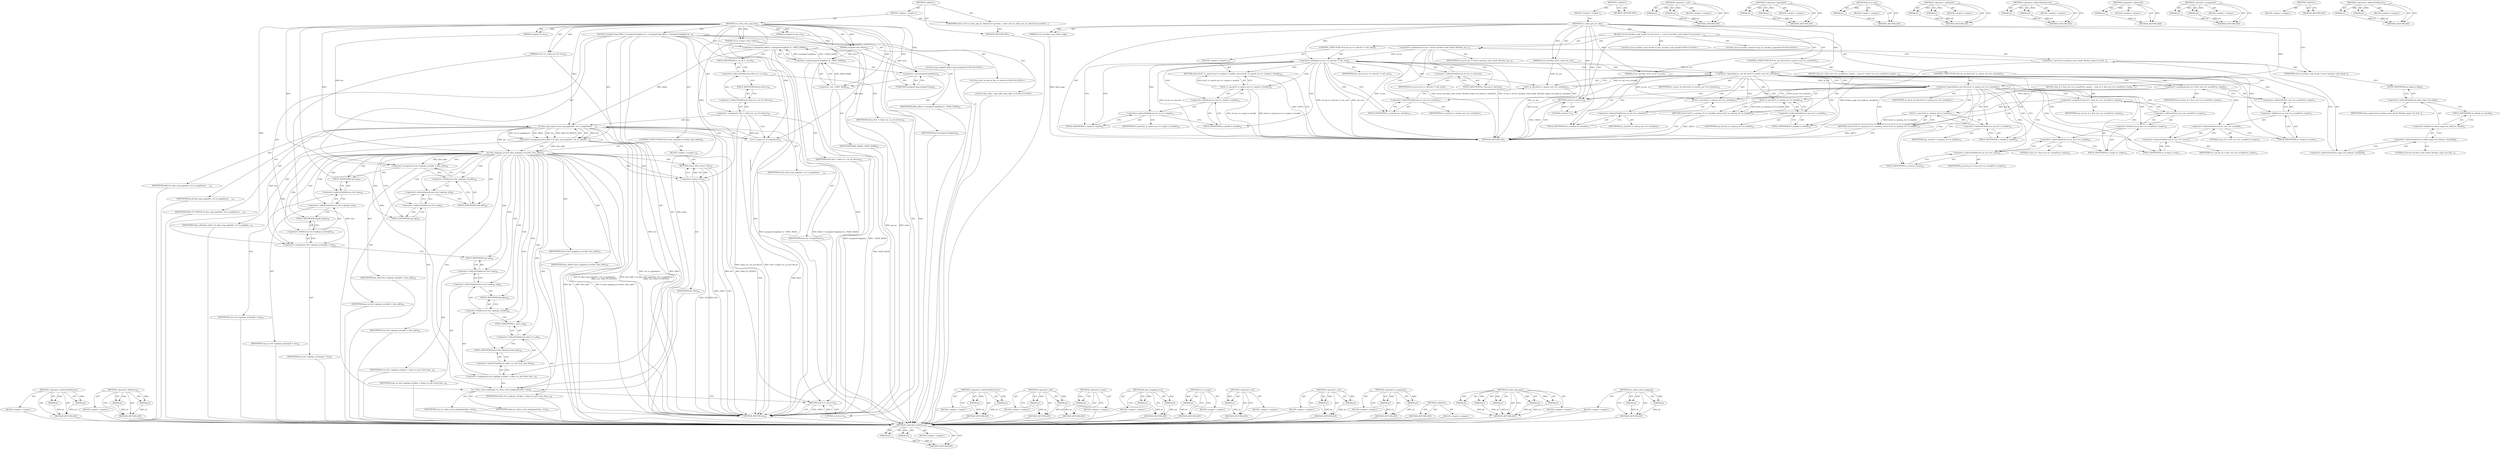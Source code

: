 digraph "svc_rdma_count_mappings" {
vulnerable_135 [label=<(METHOD,&lt;operator&gt;.fieldAccess)>];
vulnerable_136 [label=<(PARAM,p1)>];
vulnerable_137 [label=<(PARAM,p2)>];
vulnerable_138 [label=<(BLOCK,&lt;empty&gt;,&lt;empty&gt;)>];
vulnerable_139 [label=<(METHOD_RETURN,ANY)>];
vulnerable_6 [label=<(METHOD,&lt;global&gt;)<SUB>1</SUB>>];
vulnerable_7 [label=<(BLOCK,&lt;empty&gt;,&lt;empty&gt;)<SUB>1</SUB>>];
vulnerable_8 [label=<(METHOD,svc_rdma_get_inv_rkey)<SUB>1</SUB>>];
vulnerable_9 [label=<(PARAM,struct rpcrdma_msg *rdma_argp)<SUB>1</SUB>>];
vulnerable_10 [label=<(PARAM,struct rpcrdma_write_array *wr_ary)<SUB>2</SUB>>];
vulnerable_11 [label=<(PARAM,struct rpcrdma_write_array *rp_ary)<SUB>3</SUB>>];
vulnerable_12 [label=<(BLOCK,{
	struct rpcrdma_read_chunk *rd_ary;
	struct r...,{
	struct rpcrdma_read_chunk *rd_ary;
	struct r...)<SUB>4</SUB>>];
vulnerable_13 [label="<(LOCAL,struct rpcrdma_read_chunk* rd_ary: rpcrdma_read_chunk*)<SUB>5</SUB>>"];
vulnerable_14 [label="<(LOCAL,struct rpcrdma_segment* arg_ch: rpcrdma_segment*)<SUB>6</SUB>>"];
vulnerable_15 [label=<(&lt;operator&gt;.assignment,rd_ary = (struct rpcrdma_read_chunk *)&amp;rdma_arg...)<SUB>8</SUB>>];
vulnerable_16 [label=<(IDENTIFIER,rd_ary,rd_ary = (struct rpcrdma_read_chunk *)&amp;rdma_arg...)<SUB>8</SUB>>];
vulnerable_17 [label=<(&lt;operator&gt;.cast,(struct rpcrdma_read_chunk *)&amp;rdma_argp-&gt;rm_bod...)<SUB>8</SUB>>];
vulnerable_18 [label=<(UNKNOWN,struct rpcrdma_read_chunk *,struct rpcrdma_read_chunk *)<SUB>8</SUB>>];
vulnerable_19 [label=<(&lt;operator&gt;.addressOf,&amp;rdma_argp-&gt;rm_body.rm_chunks[0])<SUB>8</SUB>>];
vulnerable_20 [label=<(&lt;operator&gt;.indirectIndexAccess,rdma_argp-&gt;rm_body.rm_chunks[0])<SUB>8</SUB>>];
vulnerable_21 [label=<(&lt;operator&gt;.fieldAccess,rdma_argp-&gt;rm_body.rm_chunks)<SUB>8</SUB>>];
vulnerable_22 [label=<(&lt;operator&gt;.indirectFieldAccess,rdma_argp-&gt;rm_body)<SUB>8</SUB>>];
vulnerable_23 [label=<(IDENTIFIER,rdma_argp,(struct rpcrdma_read_chunk *)&amp;rdma_argp-&gt;rm_bod...)<SUB>8</SUB>>];
vulnerable_24 [label=<(FIELD_IDENTIFIER,rm_body,rm_body)<SUB>8</SUB>>];
vulnerable_25 [label=<(FIELD_IDENTIFIER,rm_chunks,rm_chunks)<SUB>8</SUB>>];
vulnerable_26 [label=<(LITERAL,0,(struct rpcrdma_read_chunk *)&amp;rdma_argp-&gt;rm_bod...)<SUB>8</SUB>>];
vulnerable_27 [label=<(CONTROL_STRUCTURE,IF,if (rd_ary-&gt;rc_discrim != xdr_zero))<SUB>9</SUB>>];
vulnerable_28 [label=<(&lt;operator&gt;.notEquals,rd_ary-&gt;rc_discrim != xdr_zero)<SUB>9</SUB>>];
vulnerable_29 [label=<(&lt;operator&gt;.indirectFieldAccess,rd_ary-&gt;rc_discrim)<SUB>9</SUB>>];
vulnerable_30 [label=<(IDENTIFIER,rd_ary,rd_ary-&gt;rc_discrim != xdr_zero)<SUB>9</SUB>>];
vulnerable_31 [label=<(FIELD_IDENTIFIER,rc_discrim,rc_discrim)<SUB>9</SUB>>];
vulnerable_32 [label=<(IDENTIFIER,xdr_zero,rd_ary-&gt;rc_discrim != xdr_zero)<SUB>9</SUB>>];
vulnerable_33 [label=<(BLOCK,&lt;empty&gt;,&lt;empty&gt;)<SUB>10</SUB>>];
vulnerable_34 [label=<(RETURN,return be32_to_cpu(rd_ary-&gt;rc_target.rs_handle);,return be32_to_cpu(rd_ary-&gt;rc_target.rs_handle);)<SUB>10</SUB>>];
vulnerable_35 [label=<(be32_to_cpu,be32_to_cpu(rd_ary-&gt;rc_target.rs_handle))<SUB>10</SUB>>];
vulnerable_36 [label=<(&lt;operator&gt;.fieldAccess,rd_ary-&gt;rc_target.rs_handle)<SUB>10</SUB>>];
vulnerable_37 [label=<(&lt;operator&gt;.indirectFieldAccess,rd_ary-&gt;rc_target)<SUB>10</SUB>>];
vulnerable_38 [label=<(IDENTIFIER,rd_ary,be32_to_cpu(rd_ary-&gt;rc_target.rs_handle))<SUB>10</SUB>>];
vulnerable_39 [label=<(FIELD_IDENTIFIER,rc_target,rc_target)<SUB>10</SUB>>];
vulnerable_40 [label=<(FIELD_IDENTIFIER,rs_handle,rs_handle)<SUB>10</SUB>>];
vulnerable_41 [label=<(CONTROL_STRUCTURE,IF,if (wr_ary &amp;&amp; be32_to_cpu(wr_ary-&gt;wc_nchunks)))<SUB>12</SUB>>];
vulnerable_42 [label=<(&lt;operator&gt;.logicalAnd,wr_ary &amp;&amp; be32_to_cpu(wr_ary-&gt;wc_nchunks))<SUB>12</SUB>>];
vulnerable_43 [label=<(IDENTIFIER,wr_ary,wr_ary &amp;&amp; be32_to_cpu(wr_ary-&gt;wc_nchunks))<SUB>12</SUB>>];
vulnerable_44 [label=<(be32_to_cpu,be32_to_cpu(wr_ary-&gt;wc_nchunks))<SUB>12</SUB>>];
vulnerable_45 [label=<(&lt;operator&gt;.indirectFieldAccess,wr_ary-&gt;wc_nchunks)<SUB>12</SUB>>];
vulnerable_46 [label=<(IDENTIFIER,wr_ary,be32_to_cpu(wr_ary-&gt;wc_nchunks))<SUB>12</SUB>>];
vulnerable_47 [label=<(FIELD_IDENTIFIER,wc_nchunks,wc_nchunks)<SUB>12</SUB>>];
vulnerable_48 [label=<(BLOCK,{
		arg_ch = &amp;wr_ary-&gt;wc_array[0].wc_target;
		...,{
		arg_ch = &amp;wr_ary-&gt;wc_array[0].wc_target;
		...)<SUB>12</SUB>>];
vulnerable_49 [label=<(&lt;operator&gt;.assignment,arg_ch = &amp;wr_ary-&gt;wc_array[0].wc_target)<SUB>13</SUB>>];
vulnerable_50 [label=<(IDENTIFIER,arg_ch,arg_ch = &amp;wr_ary-&gt;wc_array[0].wc_target)<SUB>13</SUB>>];
vulnerable_51 [label=<(&lt;operator&gt;.addressOf,&amp;wr_ary-&gt;wc_array[0].wc_target)<SUB>13</SUB>>];
vulnerable_52 [label=<(&lt;operator&gt;.fieldAccess,wr_ary-&gt;wc_array[0].wc_target)<SUB>13</SUB>>];
vulnerable_53 [label=<(&lt;operator&gt;.indirectIndexAccess,wr_ary-&gt;wc_array[0])<SUB>13</SUB>>];
vulnerable_54 [label=<(&lt;operator&gt;.indirectFieldAccess,wr_ary-&gt;wc_array)<SUB>13</SUB>>];
vulnerable_55 [label=<(IDENTIFIER,wr_ary,arg_ch = &amp;wr_ary-&gt;wc_array[0].wc_target)<SUB>13</SUB>>];
vulnerable_56 [label=<(FIELD_IDENTIFIER,wc_array,wc_array)<SUB>13</SUB>>];
vulnerable_57 [label=<(LITERAL,0,arg_ch = &amp;wr_ary-&gt;wc_array[0].wc_target)<SUB>13</SUB>>];
vulnerable_58 [label=<(FIELD_IDENTIFIER,wc_target,wc_target)<SUB>13</SUB>>];
vulnerable_59 [label=<(RETURN,return be32_to_cpu(arg_ch-&gt;rs_handle);,return be32_to_cpu(arg_ch-&gt;rs_handle);)<SUB>14</SUB>>];
vulnerable_60 [label=<(be32_to_cpu,be32_to_cpu(arg_ch-&gt;rs_handle))<SUB>14</SUB>>];
vulnerable_61 [label=<(&lt;operator&gt;.indirectFieldAccess,arg_ch-&gt;rs_handle)<SUB>14</SUB>>];
vulnerable_62 [label=<(IDENTIFIER,arg_ch,be32_to_cpu(arg_ch-&gt;rs_handle))<SUB>14</SUB>>];
vulnerable_63 [label=<(FIELD_IDENTIFIER,rs_handle,rs_handle)<SUB>14</SUB>>];
vulnerable_64 [label=<(CONTROL_STRUCTURE,IF,if (rp_ary &amp;&amp; be32_to_cpu(rp_ary-&gt;wc_nchunks)))<SUB>17</SUB>>];
vulnerable_65 [label=<(&lt;operator&gt;.logicalAnd,rp_ary &amp;&amp; be32_to_cpu(rp_ary-&gt;wc_nchunks))<SUB>17</SUB>>];
vulnerable_66 [label=<(IDENTIFIER,rp_ary,rp_ary &amp;&amp; be32_to_cpu(rp_ary-&gt;wc_nchunks))<SUB>17</SUB>>];
vulnerable_67 [label=<(be32_to_cpu,be32_to_cpu(rp_ary-&gt;wc_nchunks))<SUB>17</SUB>>];
vulnerable_68 [label=<(&lt;operator&gt;.indirectFieldAccess,rp_ary-&gt;wc_nchunks)<SUB>17</SUB>>];
vulnerable_69 [label=<(IDENTIFIER,rp_ary,be32_to_cpu(rp_ary-&gt;wc_nchunks))<SUB>17</SUB>>];
vulnerable_70 [label=<(FIELD_IDENTIFIER,wc_nchunks,wc_nchunks)<SUB>17</SUB>>];
vulnerable_71 [label=<(BLOCK,{
		arg_ch = &amp;rp_ary-&gt;wc_array[0].wc_target;
		...,{
		arg_ch = &amp;rp_ary-&gt;wc_array[0].wc_target;
		...)<SUB>17</SUB>>];
vulnerable_72 [label=<(&lt;operator&gt;.assignment,arg_ch = &amp;rp_ary-&gt;wc_array[0].wc_target)<SUB>18</SUB>>];
vulnerable_73 [label=<(IDENTIFIER,arg_ch,arg_ch = &amp;rp_ary-&gt;wc_array[0].wc_target)<SUB>18</SUB>>];
vulnerable_74 [label=<(&lt;operator&gt;.addressOf,&amp;rp_ary-&gt;wc_array[0].wc_target)<SUB>18</SUB>>];
vulnerable_75 [label=<(&lt;operator&gt;.fieldAccess,rp_ary-&gt;wc_array[0].wc_target)<SUB>18</SUB>>];
vulnerable_76 [label=<(&lt;operator&gt;.indirectIndexAccess,rp_ary-&gt;wc_array[0])<SUB>18</SUB>>];
vulnerable_77 [label=<(&lt;operator&gt;.indirectFieldAccess,rp_ary-&gt;wc_array)<SUB>18</SUB>>];
vulnerable_78 [label=<(IDENTIFIER,rp_ary,arg_ch = &amp;rp_ary-&gt;wc_array[0].wc_target)<SUB>18</SUB>>];
vulnerable_79 [label=<(FIELD_IDENTIFIER,wc_array,wc_array)<SUB>18</SUB>>];
vulnerable_80 [label=<(LITERAL,0,arg_ch = &amp;rp_ary-&gt;wc_array[0].wc_target)<SUB>18</SUB>>];
vulnerable_81 [label=<(FIELD_IDENTIFIER,wc_target,wc_target)<SUB>18</SUB>>];
vulnerable_82 [label=<(RETURN,return be32_to_cpu(arg_ch-&gt;rs_handle);,return be32_to_cpu(arg_ch-&gt;rs_handle);)<SUB>19</SUB>>];
vulnerable_83 [label=<(be32_to_cpu,be32_to_cpu(arg_ch-&gt;rs_handle))<SUB>19</SUB>>];
vulnerable_84 [label=<(&lt;operator&gt;.indirectFieldAccess,arg_ch-&gt;rs_handle)<SUB>19</SUB>>];
vulnerable_85 [label=<(IDENTIFIER,arg_ch,be32_to_cpu(arg_ch-&gt;rs_handle))<SUB>19</SUB>>];
vulnerable_86 [label=<(FIELD_IDENTIFIER,rs_handle,rs_handle)<SUB>19</SUB>>];
vulnerable_87 [label=<(RETURN,return 0;,return 0;)<SUB>22</SUB>>];
vulnerable_88 [label=<(LITERAL,0,return 0;)<SUB>22</SUB>>];
vulnerable_89 [label=<(METHOD_RETURN,u32)<SUB>1</SUB>>];
vulnerable_91 [label=<(METHOD_RETURN,ANY)<SUB>1</SUB>>];
vulnerable_121 [label=<(METHOD,&lt;operator&gt;.cast)>];
vulnerable_122 [label=<(PARAM,p1)>];
vulnerable_123 [label=<(PARAM,p2)>];
vulnerable_124 [label=<(BLOCK,&lt;empty&gt;,&lt;empty&gt;)>];
vulnerable_125 [label=<(METHOD_RETURN,ANY)>];
vulnerable_154 [label=<(METHOD,&lt;operator&gt;.logicalAnd)>];
vulnerable_155 [label=<(PARAM,p1)>];
vulnerable_156 [label=<(PARAM,p2)>];
vulnerable_157 [label=<(BLOCK,&lt;empty&gt;,&lt;empty&gt;)>];
vulnerable_158 [label=<(METHOD_RETURN,ANY)>];
vulnerable_150 [label=<(METHOD,be32_to_cpu)>];
vulnerable_151 [label=<(PARAM,p1)>];
vulnerable_152 [label=<(BLOCK,&lt;empty&gt;,&lt;empty&gt;)>];
vulnerable_153 [label=<(METHOD_RETURN,ANY)>];
vulnerable_145 [label=<(METHOD,&lt;operator&gt;.notEquals)>];
vulnerable_146 [label=<(PARAM,p1)>];
vulnerable_147 [label=<(PARAM,p2)>];
vulnerable_148 [label=<(BLOCK,&lt;empty&gt;,&lt;empty&gt;)>];
vulnerable_149 [label=<(METHOD_RETURN,ANY)>];
vulnerable_130 [label=<(METHOD,&lt;operator&gt;.indirectIndexAccess)>];
vulnerable_131 [label=<(PARAM,p1)>];
vulnerable_132 [label=<(PARAM,p2)>];
vulnerable_133 [label=<(BLOCK,&lt;empty&gt;,&lt;empty&gt;)>];
vulnerable_134 [label=<(METHOD_RETURN,ANY)>];
vulnerable_126 [label=<(METHOD,&lt;operator&gt;.addressOf)>];
vulnerable_127 [label=<(PARAM,p1)>];
vulnerable_128 [label=<(BLOCK,&lt;empty&gt;,&lt;empty&gt;)>];
vulnerable_129 [label=<(METHOD_RETURN,ANY)>];
vulnerable_116 [label=<(METHOD,&lt;operator&gt;.assignment)>];
vulnerable_117 [label=<(PARAM,p1)>];
vulnerable_118 [label=<(PARAM,p2)>];
vulnerable_119 [label=<(BLOCK,&lt;empty&gt;,&lt;empty&gt;)>];
vulnerable_120 [label=<(METHOD_RETURN,ANY)>];
vulnerable_110 [label=<(METHOD,&lt;global&gt;)<SUB>1</SUB>>];
vulnerable_111 [label=<(BLOCK,&lt;empty&gt;,&lt;empty&gt;)>];
vulnerable_112 [label=<(METHOD_RETURN,ANY)>];
vulnerable_140 [label=<(METHOD,&lt;operator&gt;.indirectFieldAccess)>];
vulnerable_141 [label=<(PARAM,p1)>];
vulnerable_142 [label=<(PARAM,p2)>];
vulnerable_143 [label=<(BLOCK,&lt;empty&gt;,&lt;empty&gt;)>];
vulnerable_144 [label=<(METHOD_RETURN,ANY)>];
fixed_137 [label=<(METHOD,&lt;operator&gt;.indirectFieldAccess)>];
fixed_138 [label=<(PARAM,p1)>];
fixed_139 [label=<(PARAM,p2)>];
fixed_140 [label=<(BLOCK,&lt;empty&gt;,&lt;empty&gt;)>];
fixed_141 [label=<(METHOD_RETURN,ANY)>];
fixed_163 [label=<(METHOD,&lt;operator&gt;.fieldAccess)>];
fixed_164 [label=<(PARAM,p1)>];
fixed_165 [label=<(PARAM,p2)>];
fixed_166 [label=<(BLOCK,&lt;empty&gt;,&lt;empty&gt;)>];
fixed_167 [label=<(METHOD_RETURN,ANY)>];
fixed_6 [label=<(METHOD,&lt;global&gt;)<SUB>1</SUB>>];
fixed_7 [label=<(BLOCK,&lt;empty&gt;,&lt;empty&gt;)<SUB>1</SUB>>];
fixed_8 [label=<(UNKNOWN,static u32 svc_rdma_get_inv_rkey(struct rpcrdma...,static u32 svc_rdma_get_inv_rkey(struct rpcrdma...)<SUB>1</SUB>>];
fixed_9 [label=<(METHOD,svc_rdma_dma_map_buf)<SUB>23</SUB>>];
fixed_10 [label=<(PARAM,struct svcxprt_rdma *rdma)<SUB>23</SUB>>];
fixed_11 [label=<(PARAM,struct svc_rdma_op_ctxt *ctxt)<SUB>24</SUB>>];
fixed_12 [label=<(PARAM,unsigned int sge_no)<SUB>25</SUB>>];
fixed_13 [label=<(PARAM,unsigned char *base)<SUB>26</SUB>>];
fixed_14 [label=<(PARAM,unsigned int len)<SUB>27</SUB>>];
fixed_15 [label=<(BLOCK,{
	unsigned long offset = (unsigned long)base &amp;...,{
	unsigned long offset = (unsigned long)base &amp;...)<SUB>28</SUB>>];
fixed_16 [label="<(LOCAL,long unsigned offset: long unsigned)<SUB>29</SUB>>"];
fixed_17 [label=<(&lt;operator&gt;.assignment,offset = (unsigned long)base &amp; ~PAGE_MASK)<SUB>29</SUB>>];
fixed_18 [label=<(IDENTIFIER,offset,offset = (unsigned long)base &amp; ~PAGE_MASK)<SUB>29</SUB>>];
fixed_19 [label=<(&lt;operator&gt;.and,(unsigned long)base &amp; ~PAGE_MASK)<SUB>29</SUB>>];
fixed_20 [label=<(&lt;operator&gt;.cast,(unsigned long)base)<SUB>29</SUB>>];
fixed_21 [label=<(UNKNOWN,unsigned long,unsigned long)<SUB>29</SUB>>];
fixed_22 [label=<(IDENTIFIER,base,(unsigned long)base)<SUB>29</SUB>>];
fixed_23 [label=<(&lt;operator&gt;.not,~PAGE_MASK)<SUB>29</SUB>>];
fixed_24 [label=<(IDENTIFIER,PAGE_MASK,~PAGE_MASK)<SUB>29</SUB>>];
fixed_25 [label="<(LOCAL,struct ib_device* dev: ib_device*)<SUB>30</SUB>>"];
fixed_26 [label=<(&lt;operator&gt;.assignment,*dev = rdma-&gt;sc_cm_id-&gt;device)<SUB>30</SUB>>];
fixed_27 [label=<(IDENTIFIER,dev,*dev = rdma-&gt;sc_cm_id-&gt;device)<SUB>30</SUB>>];
fixed_28 [label=<(&lt;operator&gt;.indirectFieldAccess,rdma-&gt;sc_cm_id-&gt;device)<SUB>30</SUB>>];
fixed_29 [label=<(&lt;operator&gt;.indirectFieldAccess,rdma-&gt;sc_cm_id)<SUB>30</SUB>>];
fixed_30 [label=<(IDENTIFIER,rdma,*dev = rdma-&gt;sc_cm_id-&gt;device)<SUB>30</SUB>>];
fixed_31 [label=<(FIELD_IDENTIFIER,sc_cm_id,sc_cm_id)<SUB>30</SUB>>];
fixed_32 [label=<(FIELD_IDENTIFIER,device,device)<SUB>30</SUB>>];
fixed_33 [label="<(LOCAL,dma_addr_t dma_addr: dma_addr_t)<SUB>31</SUB>>"];
fixed_34 [label=<(&lt;operator&gt;.assignment,dma_addr = ib_dma_map_page(dev, virt_to_page(ba...)<SUB>33</SUB>>];
fixed_35 [label=<(IDENTIFIER,dma_addr,dma_addr = ib_dma_map_page(dev, virt_to_page(ba...)<SUB>33</SUB>>];
fixed_36 [label=<(ib_dma_map_page,ib_dma_map_page(dev, virt_to_page(base),
				  ...)<SUB>33</SUB>>];
fixed_37 [label=<(IDENTIFIER,dev,ib_dma_map_page(dev, virt_to_page(base),
				  ...)<SUB>33</SUB>>];
fixed_38 [label=<(virt_to_page,virt_to_page(base))<SUB>33</SUB>>];
fixed_39 [label=<(IDENTIFIER,base,virt_to_page(base))<SUB>33</SUB>>];
fixed_40 [label=<(IDENTIFIER,offset,ib_dma_map_page(dev, virt_to_page(base),
				  ...)<SUB>34</SUB>>];
fixed_41 [label=<(IDENTIFIER,len,ib_dma_map_page(dev, virt_to_page(base),
				  ...)<SUB>34</SUB>>];
fixed_42 [label=<(IDENTIFIER,DMA_TO_DEVICE,ib_dma_map_page(dev, virt_to_page(base),
				  ...)<SUB>34</SUB>>];
fixed_43 [label=<(CONTROL_STRUCTURE,IF,if (ib_dma_mapping_error(dev, dma_addr)))<SUB>35</SUB>>];
fixed_44 [label=<(ib_dma_mapping_error,ib_dma_mapping_error(dev, dma_addr))<SUB>35</SUB>>];
fixed_45 [label=<(IDENTIFIER,dev,ib_dma_mapping_error(dev, dma_addr))<SUB>35</SUB>>];
fixed_46 [label=<(IDENTIFIER,dma_addr,ib_dma_mapping_error(dev, dma_addr))<SUB>35</SUB>>];
fixed_47 [label=<(BLOCK,&lt;empty&gt;,&lt;empty&gt;)<SUB>36</SUB>>];
fixed_48 [label=<(RETURN,return -EIO;,return -EIO;)<SUB>36</SUB>>];
fixed_49 [label=<(&lt;operator&gt;.minus,-EIO)<SUB>36</SUB>>];
fixed_50 [label=<(IDENTIFIER,EIO,-EIO)<SUB>36</SUB>>];
fixed_51 [label=<(&lt;operator&gt;.assignment,ctxt-&gt;sge[sge_no].addr = dma_addr)<SUB>38</SUB>>];
fixed_52 [label=<(&lt;operator&gt;.fieldAccess,ctxt-&gt;sge[sge_no].addr)<SUB>38</SUB>>];
fixed_53 [label=<(&lt;operator&gt;.indirectIndexAccess,ctxt-&gt;sge[sge_no])<SUB>38</SUB>>];
fixed_54 [label=<(&lt;operator&gt;.indirectFieldAccess,ctxt-&gt;sge)<SUB>38</SUB>>];
fixed_55 [label=<(IDENTIFIER,ctxt,ctxt-&gt;sge[sge_no].addr = dma_addr)<SUB>38</SUB>>];
fixed_56 [label=<(FIELD_IDENTIFIER,sge,sge)<SUB>38</SUB>>];
fixed_57 [label=<(IDENTIFIER,sge_no,ctxt-&gt;sge[sge_no].addr = dma_addr)<SUB>38</SUB>>];
fixed_58 [label=<(FIELD_IDENTIFIER,addr,addr)<SUB>38</SUB>>];
fixed_59 [label=<(IDENTIFIER,dma_addr,ctxt-&gt;sge[sge_no].addr = dma_addr)<SUB>38</SUB>>];
fixed_60 [label=<(&lt;operator&gt;.assignment,ctxt-&gt;sge[sge_no].length = len)<SUB>39</SUB>>];
fixed_61 [label=<(&lt;operator&gt;.fieldAccess,ctxt-&gt;sge[sge_no].length)<SUB>39</SUB>>];
fixed_62 [label=<(&lt;operator&gt;.indirectIndexAccess,ctxt-&gt;sge[sge_no])<SUB>39</SUB>>];
fixed_63 [label=<(&lt;operator&gt;.indirectFieldAccess,ctxt-&gt;sge)<SUB>39</SUB>>];
fixed_64 [label=<(IDENTIFIER,ctxt,ctxt-&gt;sge[sge_no].length = len)<SUB>39</SUB>>];
fixed_65 [label=<(FIELD_IDENTIFIER,sge,sge)<SUB>39</SUB>>];
fixed_66 [label=<(IDENTIFIER,sge_no,ctxt-&gt;sge[sge_no].length = len)<SUB>39</SUB>>];
fixed_67 [label=<(FIELD_IDENTIFIER,length,length)<SUB>39</SUB>>];
fixed_68 [label=<(IDENTIFIER,len,ctxt-&gt;sge[sge_no].length = len)<SUB>39</SUB>>];
fixed_69 [label=<(&lt;operator&gt;.assignment,ctxt-&gt;sge[sge_no].lkey = rdma-&gt;sc_pd-&gt;local_dma...)<SUB>40</SUB>>];
fixed_70 [label=<(&lt;operator&gt;.fieldAccess,ctxt-&gt;sge[sge_no].lkey)<SUB>40</SUB>>];
fixed_71 [label=<(&lt;operator&gt;.indirectIndexAccess,ctxt-&gt;sge[sge_no])<SUB>40</SUB>>];
fixed_72 [label=<(&lt;operator&gt;.indirectFieldAccess,ctxt-&gt;sge)<SUB>40</SUB>>];
fixed_73 [label=<(IDENTIFIER,ctxt,ctxt-&gt;sge[sge_no].lkey = rdma-&gt;sc_pd-&gt;local_dma...)<SUB>40</SUB>>];
fixed_74 [label=<(FIELD_IDENTIFIER,sge,sge)<SUB>40</SUB>>];
fixed_75 [label=<(IDENTIFIER,sge_no,ctxt-&gt;sge[sge_no].lkey = rdma-&gt;sc_pd-&gt;local_dma...)<SUB>40</SUB>>];
fixed_76 [label=<(FIELD_IDENTIFIER,lkey,lkey)<SUB>40</SUB>>];
fixed_77 [label=<(&lt;operator&gt;.indirectFieldAccess,rdma-&gt;sc_pd-&gt;local_dma_lkey)<SUB>40</SUB>>];
fixed_78 [label=<(&lt;operator&gt;.indirectFieldAccess,rdma-&gt;sc_pd)<SUB>40</SUB>>];
fixed_79 [label=<(IDENTIFIER,rdma,ctxt-&gt;sge[sge_no].lkey = rdma-&gt;sc_pd-&gt;local_dma...)<SUB>40</SUB>>];
fixed_80 [label=<(FIELD_IDENTIFIER,sc_pd,sc_pd)<SUB>40</SUB>>];
fixed_81 [label=<(FIELD_IDENTIFIER,local_dma_lkey,local_dma_lkey)<SUB>40</SUB>>];
fixed_82 [label=<(svc_rdma_count_mappings,svc_rdma_count_mappings(rdma, ctxt))<SUB>41</SUB>>];
fixed_83 [label=<(IDENTIFIER,rdma,svc_rdma_count_mappings(rdma, ctxt))<SUB>41</SUB>>];
fixed_84 [label=<(IDENTIFIER,ctxt,svc_rdma_count_mappings(rdma, ctxt))<SUB>41</SUB>>];
fixed_85 [label=<(RETURN,return 0;,return 0;)<SUB>42</SUB>>];
fixed_86 [label=<(LITERAL,0,return 0;)<SUB>42</SUB>>];
fixed_87 [label=<(METHOD_RETURN,int)<SUB>23</SUB>>];
fixed_89 [label=<(METHOD_RETURN,ANY)<SUB>1</SUB>>];
fixed_168 [label=<(METHOD,&lt;operator&gt;.indirectIndexAccess)>];
fixed_169 [label=<(PARAM,p1)>];
fixed_170 [label=<(PARAM,p2)>];
fixed_171 [label=<(BLOCK,&lt;empty&gt;,&lt;empty&gt;)>];
fixed_172 [label=<(METHOD_RETURN,ANY)>];
fixed_123 [label=<(METHOD,&lt;operator&gt;.and)>];
fixed_124 [label=<(PARAM,p1)>];
fixed_125 [label=<(PARAM,p2)>];
fixed_126 [label=<(BLOCK,&lt;empty&gt;,&lt;empty&gt;)>];
fixed_127 [label=<(METHOD_RETURN,ANY)>];
fixed_159 [label=<(METHOD,&lt;operator&gt;.minus)>];
fixed_160 [label=<(PARAM,p1)>];
fixed_161 [label=<(BLOCK,&lt;empty&gt;,&lt;empty&gt;)>];
fixed_162 [label=<(METHOD_RETURN,ANY)>];
fixed_154 [label=<(METHOD,ib_dma_mapping_error)>];
fixed_155 [label=<(PARAM,p1)>];
fixed_156 [label=<(PARAM,p2)>];
fixed_157 [label=<(BLOCK,&lt;empty&gt;,&lt;empty&gt;)>];
fixed_158 [label=<(METHOD_RETURN,ANY)>];
fixed_150 [label=<(METHOD,virt_to_page)>];
fixed_151 [label=<(PARAM,p1)>];
fixed_152 [label=<(BLOCK,&lt;empty&gt;,&lt;empty&gt;)>];
fixed_153 [label=<(METHOD_RETURN,ANY)>];
fixed_133 [label=<(METHOD,&lt;operator&gt;.not)>];
fixed_134 [label=<(PARAM,p1)>];
fixed_135 [label=<(BLOCK,&lt;empty&gt;,&lt;empty&gt;)>];
fixed_136 [label=<(METHOD_RETURN,ANY)>];
fixed_128 [label=<(METHOD,&lt;operator&gt;.cast)>];
fixed_129 [label=<(PARAM,p1)>];
fixed_130 [label=<(PARAM,p2)>];
fixed_131 [label=<(BLOCK,&lt;empty&gt;,&lt;empty&gt;)>];
fixed_132 [label=<(METHOD_RETURN,ANY)>];
fixed_118 [label=<(METHOD,&lt;operator&gt;.assignment)>];
fixed_119 [label=<(PARAM,p1)>];
fixed_120 [label=<(PARAM,p2)>];
fixed_121 [label=<(BLOCK,&lt;empty&gt;,&lt;empty&gt;)>];
fixed_122 [label=<(METHOD_RETURN,ANY)>];
fixed_112 [label=<(METHOD,&lt;global&gt;)<SUB>1</SUB>>];
fixed_113 [label=<(BLOCK,&lt;empty&gt;,&lt;empty&gt;)>];
fixed_114 [label=<(METHOD_RETURN,ANY)>];
fixed_142 [label=<(METHOD,ib_dma_map_page)>];
fixed_143 [label=<(PARAM,p1)>];
fixed_144 [label=<(PARAM,p2)>];
fixed_145 [label=<(PARAM,p3)>];
fixed_146 [label=<(PARAM,p4)>];
fixed_147 [label=<(PARAM,p5)>];
fixed_148 [label=<(BLOCK,&lt;empty&gt;,&lt;empty&gt;)>];
fixed_149 [label=<(METHOD_RETURN,ANY)>];
fixed_173 [label=<(METHOD,svc_rdma_count_mappings)>];
fixed_174 [label=<(PARAM,p1)>];
fixed_175 [label=<(PARAM,p2)>];
fixed_176 [label=<(BLOCK,&lt;empty&gt;,&lt;empty&gt;)>];
fixed_177 [label=<(METHOD_RETURN,ANY)>];
vulnerable_135 -> vulnerable_136  [key=0, label="AST: "];
vulnerable_135 -> vulnerable_136  [key=1, label="DDG: "];
vulnerable_135 -> vulnerable_138  [key=0, label="AST: "];
vulnerable_135 -> vulnerable_137  [key=0, label="AST: "];
vulnerable_135 -> vulnerable_137  [key=1, label="DDG: "];
vulnerable_135 -> vulnerable_139  [key=0, label="AST: "];
vulnerable_135 -> vulnerable_139  [key=1, label="CFG: "];
vulnerable_136 -> vulnerable_139  [key=0, label="DDG: p1"];
vulnerable_137 -> vulnerable_139  [key=0, label="DDG: p2"];
vulnerable_6 -> vulnerable_7  [key=0, label="AST: "];
vulnerable_6 -> vulnerable_91  [key=0, label="AST: "];
vulnerable_6 -> vulnerable_91  [key=1, label="CFG: "];
vulnerable_7 -> vulnerable_8  [key=0, label="AST: "];
vulnerable_8 -> vulnerable_9  [key=0, label="AST: "];
vulnerable_8 -> vulnerable_9  [key=1, label="DDG: "];
vulnerable_8 -> vulnerable_10  [key=0, label="AST: "];
vulnerable_8 -> vulnerable_10  [key=1, label="DDG: "];
vulnerable_8 -> vulnerable_11  [key=0, label="AST: "];
vulnerable_8 -> vulnerable_11  [key=1, label="DDG: "];
vulnerable_8 -> vulnerable_12  [key=0, label="AST: "];
vulnerable_8 -> vulnerable_89  [key=0, label="AST: "];
vulnerable_8 -> vulnerable_18  [key=0, label="CFG: "];
vulnerable_8 -> vulnerable_87  [key=0, label="DDG: "];
vulnerable_8 -> vulnerable_88  [key=0, label="DDG: "];
vulnerable_8 -> vulnerable_28  [key=0, label="DDG: "];
vulnerable_8 -> vulnerable_42  [key=0, label="DDG: "];
vulnerable_8 -> vulnerable_65  [key=0, label="DDG: "];
vulnerable_9 -> vulnerable_89  [key=0, label="DDG: rdma_argp"];
vulnerable_10 -> vulnerable_89  [key=0, label="DDG: wr_ary"];
vulnerable_10 -> vulnerable_42  [key=0, label="DDG: wr_ary"];
vulnerable_10 -> vulnerable_44  [key=0, label="DDG: wr_ary"];
vulnerable_11 -> vulnerable_89  [key=0, label="DDG: rp_ary"];
vulnerable_11 -> vulnerable_65  [key=0, label="DDG: rp_ary"];
vulnerable_11 -> vulnerable_67  [key=0, label="DDG: rp_ary"];
vulnerable_12 -> vulnerable_13  [key=0, label="AST: "];
vulnerable_12 -> vulnerable_14  [key=0, label="AST: "];
vulnerable_12 -> vulnerable_15  [key=0, label="AST: "];
vulnerable_12 -> vulnerable_27  [key=0, label="AST: "];
vulnerable_12 -> vulnerable_41  [key=0, label="AST: "];
vulnerable_12 -> vulnerable_64  [key=0, label="AST: "];
vulnerable_12 -> vulnerable_87  [key=0, label="AST: "];
vulnerable_15 -> vulnerable_16  [key=0, label="AST: "];
vulnerable_15 -> vulnerable_17  [key=0, label="AST: "];
vulnerable_15 -> vulnerable_31  [key=0, label="CFG: "];
vulnerable_15 -> vulnerable_89  [key=0, label="DDG: rd_ary"];
vulnerable_15 -> vulnerable_89  [key=1, label="DDG: (struct rpcrdma_read_chunk *)&amp;rdma_argp-&gt;rm_body.rm_chunks[0]"];
vulnerable_15 -> vulnerable_89  [key=2, label="DDG: rd_ary = (struct rpcrdma_read_chunk *)&amp;rdma_argp-&gt;rm_body.rm_chunks[0]"];
vulnerable_15 -> vulnerable_28  [key=0, label="DDG: rd_ary"];
vulnerable_17 -> vulnerable_18  [key=0, label="AST: "];
vulnerable_17 -> vulnerable_19  [key=0, label="AST: "];
vulnerable_17 -> vulnerable_15  [key=0, label="CFG: "];
vulnerable_17 -> vulnerable_89  [key=0, label="DDG: &amp;rdma_argp-&gt;rm_body.rm_chunks[0]"];
vulnerable_18 -> vulnerable_24  [key=0, label="CFG: "];
vulnerable_19 -> vulnerable_20  [key=0, label="AST: "];
vulnerable_19 -> vulnerable_17  [key=0, label="CFG: "];
vulnerable_20 -> vulnerable_21  [key=0, label="AST: "];
vulnerable_20 -> vulnerable_26  [key=0, label="AST: "];
vulnerable_20 -> vulnerable_19  [key=0, label="CFG: "];
vulnerable_21 -> vulnerable_22  [key=0, label="AST: "];
vulnerable_21 -> vulnerable_25  [key=0, label="AST: "];
vulnerable_21 -> vulnerable_20  [key=0, label="CFG: "];
vulnerable_22 -> vulnerable_23  [key=0, label="AST: "];
vulnerable_22 -> vulnerable_24  [key=0, label="AST: "];
vulnerable_22 -> vulnerable_25  [key=0, label="CFG: "];
vulnerable_24 -> vulnerable_22  [key=0, label="CFG: "];
vulnerable_25 -> vulnerable_21  [key=0, label="CFG: "];
vulnerable_27 -> vulnerable_28  [key=0, label="AST: "];
vulnerable_27 -> vulnerable_33  [key=0, label="AST: "];
vulnerable_28 -> vulnerable_29  [key=0, label="AST: "];
vulnerable_28 -> vulnerable_32  [key=0, label="AST: "];
vulnerable_28 -> vulnerable_39  [key=0, label="CFG: "];
vulnerable_28 -> vulnerable_39  [key=1, label="CDG: "];
vulnerable_28 -> vulnerable_42  [key=0, label="CFG: "];
vulnerable_28 -> vulnerable_42  [key=1, label="CDG: "];
vulnerable_28 -> vulnerable_47  [key=0, label="CFG: "];
vulnerable_28 -> vulnerable_47  [key=1, label="CDG: "];
vulnerable_28 -> vulnerable_89  [key=0, label="DDG: rd_ary-&gt;rc_discrim"];
vulnerable_28 -> vulnerable_89  [key=1, label="DDG: rd_ary-&gt;rc_discrim != xdr_zero"];
vulnerable_28 -> vulnerable_89  [key=2, label="DDG: xdr_zero"];
vulnerable_28 -> vulnerable_34  [key=0, label="CDG: "];
vulnerable_28 -> vulnerable_37  [key=0, label="CDG: "];
vulnerable_28 -> vulnerable_40  [key=0, label="CDG: "];
vulnerable_28 -> vulnerable_35  [key=0, label="CDG: "];
vulnerable_28 -> vulnerable_36  [key=0, label="CDG: "];
vulnerable_28 -> vulnerable_45  [key=0, label="CDG: "];
vulnerable_28 -> vulnerable_44  [key=0, label="CDG: "];
vulnerable_29 -> vulnerable_30  [key=0, label="AST: "];
vulnerable_29 -> vulnerable_31  [key=0, label="AST: "];
vulnerable_29 -> vulnerable_28  [key=0, label="CFG: "];
vulnerable_31 -> vulnerable_29  [key=0, label="CFG: "];
vulnerable_33 -> vulnerable_34  [key=0, label="AST: "];
vulnerable_34 -> vulnerable_35  [key=0, label="AST: "];
vulnerable_34 -> vulnerable_89  [key=0, label="CFG: "];
vulnerable_34 -> vulnerable_89  [key=1, label="DDG: &lt;RET&gt;"];
vulnerable_35 -> vulnerable_36  [key=0, label="AST: "];
vulnerable_35 -> vulnerable_34  [key=0, label="CFG: "];
vulnerable_35 -> vulnerable_34  [key=1, label="DDG: be32_to_cpu(rd_ary-&gt;rc_target.rs_handle)"];
vulnerable_35 -> vulnerable_89  [key=0, label="DDG: rd_ary-&gt;rc_target.rs_handle"];
vulnerable_35 -> vulnerable_89  [key=1, label="DDG: be32_to_cpu(rd_ary-&gt;rc_target.rs_handle)"];
vulnerable_36 -> vulnerable_37  [key=0, label="AST: "];
vulnerable_36 -> vulnerable_40  [key=0, label="AST: "];
vulnerable_36 -> vulnerable_35  [key=0, label="CFG: "];
vulnerable_37 -> vulnerable_38  [key=0, label="AST: "];
vulnerable_37 -> vulnerable_39  [key=0, label="AST: "];
vulnerable_37 -> vulnerable_40  [key=0, label="CFG: "];
vulnerable_39 -> vulnerable_37  [key=0, label="CFG: "];
vulnerable_40 -> vulnerable_36  [key=0, label="CFG: "];
vulnerable_41 -> vulnerable_42  [key=0, label="AST: "];
vulnerable_41 -> vulnerable_48  [key=0, label="AST: "];
vulnerable_42 -> vulnerable_43  [key=0, label="AST: "];
vulnerable_42 -> vulnerable_44  [key=0, label="AST: "];
vulnerable_42 -> vulnerable_56  [key=0, label="CFG: "];
vulnerable_42 -> vulnerable_56  [key=1, label="CDG: "];
vulnerable_42 -> vulnerable_65  [key=0, label="CFG: "];
vulnerable_42 -> vulnerable_65  [key=1, label="CDG: "];
vulnerable_42 -> vulnerable_70  [key=0, label="CFG: "];
vulnerable_42 -> vulnerable_70  [key=1, label="CDG: "];
vulnerable_42 -> vulnerable_49  [key=0, label="CDG: "];
vulnerable_42 -> vulnerable_60  [key=0, label="CDG: "];
vulnerable_42 -> vulnerable_51  [key=0, label="CDG: "];
vulnerable_42 -> vulnerable_52  [key=0, label="CDG: "];
vulnerable_42 -> vulnerable_59  [key=0, label="CDG: "];
vulnerable_42 -> vulnerable_54  [key=0, label="CDG: "];
vulnerable_42 -> vulnerable_58  [key=0, label="CDG: "];
vulnerable_42 -> vulnerable_61  [key=0, label="CDG: "];
vulnerable_42 -> vulnerable_53  [key=0, label="CDG: "];
vulnerable_42 -> vulnerable_63  [key=0, label="CDG: "];
vulnerable_42 -> vulnerable_68  [key=0, label="CDG: "];
vulnerable_42 -> vulnerable_67  [key=0, label="CDG: "];
vulnerable_44 -> vulnerable_45  [key=0, label="AST: "];
vulnerable_44 -> vulnerable_42  [key=0, label="CFG: "];
vulnerable_44 -> vulnerable_42  [key=1, label="DDG: wr_ary-&gt;wc_nchunks"];
vulnerable_45 -> vulnerable_46  [key=0, label="AST: "];
vulnerable_45 -> vulnerable_47  [key=0, label="AST: "];
vulnerable_45 -> vulnerable_44  [key=0, label="CFG: "];
vulnerable_47 -> vulnerable_45  [key=0, label="CFG: "];
vulnerable_48 -> vulnerable_49  [key=0, label="AST: "];
vulnerable_48 -> vulnerable_59  [key=0, label="AST: "];
vulnerable_49 -> vulnerable_50  [key=0, label="AST: "];
vulnerable_49 -> vulnerable_51  [key=0, label="AST: "];
vulnerable_49 -> vulnerable_63  [key=0, label="CFG: "];
vulnerable_49 -> vulnerable_60  [key=0, label="DDG: arg_ch"];
vulnerable_51 -> vulnerable_52  [key=0, label="AST: "];
vulnerable_51 -> vulnerable_49  [key=0, label="CFG: "];
vulnerable_52 -> vulnerable_53  [key=0, label="AST: "];
vulnerable_52 -> vulnerable_58  [key=0, label="AST: "];
vulnerable_52 -> vulnerable_51  [key=0, label="CFG: "];
vulnerable_53 -> vulnerable_54  [key=0, label="AST: "];
vulnerable_53 -> vulnerable_57  [key=0, label="AST: "];
vulnerable_53 -> vulnerable_58  [key=0, label="CFG: "];
vulnerable_54 -> vulnerable_55  [key=0, label="AST: "];
vulnerable_54 -> vulnerable_56  [key=0, label="AST: "];
vulnerable_54 -> vulnerable_53  [key=0, label="CFG: "];
vulnerable_56 -> vulnerable_54  [key=0, label="CFG: "];
vulnerable_58 -> vulnerable_52  [key=0, label="CFG: "];
vulnerable_59 -> vulnerable_60  [key=0, label="AST: "];
vulnerable_59 -> vulnerable_89  [key=0, label="CFG: "];
vulnerable_59 -> vulnerable_89  [key=1, label="DDG: &lt;RET&gt;"];
vulnerable_60 -> vulnerable_61  [key=0, label="AST: "];
vulnerable_60 -> vulnerable_59  [key=0, label="CFG: "];
vulnerable_60 -> vulnerable_59  [key=1, label="DDG: be32_to_cpu(arg_ch-&gt;rs_handle)"];
vulnerable_61 -> vulnerable_62  [key=0, label="AST: "];
vulnerable_61 -> vulnerable_63  [key=0, label="AST: "];
vulnerable_61 -> vulnerable_60  [key=0, label="CFG: "];
vulnerable_63 -> vulnerable_61  [key=0, label="CFG: "];
vulnerable_64 -> vulnerable_65  [key=0, label="AST: "];
vulnerable_64 -> vulnerable_71  [key=0, label="AST: "];
vulnerable_65 -> vulnerable_66  [key=0, label="AST: "];
vulnerable_65 -> vulnerable_67  [key=0, label="AST: "];
vulnerable_65 -> vulnerable_79  [key=0, label="CFG: "];
vulnerable_65 -> vulnerable_79  [key=1, label="CDG: "];
vulnerable_65 -> vulnerable_87  [key=0, label="CFG: "];
vulnerable_65 -> vulnerable_87  [key=1, label="CDG: "];
vulnerable_65 -> vulnerable_77  [key=0, label="CDG: "];
vulnerable_65 -> vulnerable_75  [key=0, label="CDG: "];
vulnerable_65 -> vulnerable_81  [key=0, label="CDG: "];
vulnerable_65 -> vulnerable_84  [key=0, label="CDG: "];
vulnerable_65 -> vulnerable_72  [key=0, label="CDG: "];
vulnerable_65 -> vulnerable_74  [key=0, label="CDG: "];
vulnerable_65 -> vulnerable_76  [key=0, label="CDG: "];
vulnerable_65 -> vulnerable_82  [key=0, label="CDG: "];
vulnerable_65 -> vulnerable_83  [key=0, label="CDG: "];
vulnerable_65 -> vulnerable_86  [key=0, label="CDG: "];
vulnerable_67 -> vulnerable_68  [key=0, label="AST: "];
vulnerable_67 -> vulnerable_65  [key=0, label="CFG: "];
vulnerable_67 -> vulnerable_65  [key=1, label="DDG: rp_ary-&gt;wc_nchunks"];
vulnerable_68 -> vulnerable_69  [key=0, label="AST: "];
vulnerable_68 -> vulnerable_70  [key=0, label="AST: "];
vulnerable_68 -> vulnerable_67  [key=0, label="CFG: "];
vulnerable_70 -> vulnerable_68  [key=0, label="CFG: "];
vulnerable_71 -> vulnerable_72  [key=0, label="AST: "];
vulnerable_71 -> vulnerable_82  [key=0, label="AST: "];
vulnerable_72 -> vulnerable_73  [key=0, label="AST: "];
vulnerable_72 -> vulnerable_74  [key=0, label="AST: "];
vulnerable_72 -> vulnerable_86  [key=0, label="CFG: "];
vulnerable_72 -> vulnerable_83  [key=0, label="DDG: arg_ch"];
vulnerable_74 -> vulnerable_75  [key=0, label="AST: "];
vulnerable_74 -> vulnerable_72  [key=0, label="CFG: "];
vulnerable_75 -> vulnerable_76  [key=0, label="AST: "];
vulnerable_75 -> vulnerable_81  [key=0, label="AST: "];
vulnerable_75 -> vulnerable_74  [key=0, label="CFG: "];
vulnerable_76 -> vulnerable_77  [key=0, label="AST: "];
vulnerable_76 -> vulnerable_80  [key=0, label="AST: "];
vulnerable_76 -> vulnerable_81  [key=0, label="CFG: "];
vulnerable_77 -> vulnerable_78  [key=0, label="AST: "];
vulnerable_77 -> vulnerable_79  [key=0, label="AST: "];
vulnerable_77 -> vulnerable_76  [key=0, label="CFG: "];
vulnerable_79 -> vulnerable_77  [key=0, label="CFG: "];
vulnerable_81 -> vulnerable_75  [key=0, label="CFG: "];
vulnerable_82 -> vulnerable_83  [key=0, label="AST: "];
vulnerable_82 -> vulnerable_89  [key=0, label="CFG: "];
vulnerable_82 -> vulnerable_89  [key=1, label="DDG: &lt;RET&gt;"];
vulnerable_83 -> vulnerable_84  [key=0, label="AST: "];
vulnerable_83 -> vulnerable_82  [key=0, label="CFG: "];
vulnerable_83 -> vulnerable_82  [key=1, label="DDG: be32_to_cpu(arg_ch-&gt;rs_handle)"];
vulnerable_84 -> vulnerable_85  [key=0, label="AST: "];
vulnerable_84 -> vulnerable_86  [key=0, label="AST: "];
vulnerable_84 -> vulnerable_83  [key=0, label="CFG: "];
vulnerable_86 -> vulnerable_84  [key=0, label="CFG: "];
vulnerable_87 -> vulnerable_88  [key=0, label="AST: "];
vulnerable_87 -> vulnerable_89  [key=0, label="CFG: "];
vulnerable_87 -> vulnerable_89  [key=1, label="DDG: &lt;RET&gt;"];
vulnerable_88 -> vulnerable_87  [key=0, label="DDG: 0"];
vulnerable_121 -> vulnerable_122  [key=0, label="AST: "];
vulnerable_121 -> vulnerable_122  [key=1, label="DDG: "];
vulnerable_121 -> vulnerable_124  [key=0, label="AST: "];
vulnerable_121 -> vulnerable_123  [key=0, label="AST: "];
vulnerable_121 -> vulnerable_123  [key=1, label="DDG: "];
vulnerable_121 -> vulnerable_125  [key=0, label="AST: "];
vulnerable_121 -> vulnerable_125  [key=1, label="CFG: "];
vulnerable_122 -> vulnerable_125  [key=0, label="DDG: p1"];
vulnerable_123 -> vulnerable_125  [key=0, label="DDG: p2"];
vulnerable_154 -> vulnerable_155  [key=0, label="AST: "];
vulnerable_154 -> vulnerable_155  [key=1, label="DDG: "];
vulnerable_154 -> vulnerable_157  [key=0, label="AST: "];
vulnerable_154 -> vulnerable_156  [key=0, label="AST: "];
vulnerable_154 -> vulnerable_156  [key=1, label="DDG: "];
vulnerable_154 -> vulnerable_158  [key=0, label="AST: "];
vulnerable_154 -> vulnerable_158  [key=1, label="CFG: "];
vulnerable_155 -> vulnerable_158  [key=0, label="DDG: p1"];
vulnerable_156 -> vulnerable_158  [key=0, label="DDG: p2"];
vulnerable_150 -> vulnerable_151  [key=0, label="AST: "];
vulnerable_150 -> vulnerable_151  [key=1, label="DDG: "];
vulnerable_150 -> vulnerable_152  [key=0, label="AST: "];
vulnerable_150 -> vulnerable_153  [key=0, label="AST: "];
vulnerable_150 -> vulnerable_153  [key=1, label="CFG: "];
vulnerable_151 -> vulnerable_153  [key=0, label="DDG: p1"];
vulnerable_145 -> vulnerable_146  [key=0, label="AST: "];
vulnerable_145 -> vulnerable_146  [key=1, label="DDG: "];
vulnerable_145 -> vulnerable_148  [key=0, label="AST: "];
vulnerable_145 -> vulnerable_147  [key=0, label="AST: "];
vulnerable_145 -> vulnerable_147  [key=1, label="DDG: "];
vulnerable_145 -> vulnerable_149  [key=0, label="AST: "];
vulnerable_145 -> vulnerable_149  [key=1, label="CFG: "];
vulnerable_146 -> vulnerable_149  [key=0, label="DDG: p1"];
vulnerable_147 -> vulnerable_149  [key=0, label="DDG: p2"];
vulnerable_130 -> vulnerable_131  [key=0, label="AST: "];
vulnerable_130 -> vulnerable_131  [key=1, label="DDG: "];
vulnerable_130 -> vulnerable_133  [key=0, label="AST: "];
vulnerable_130 -> vulnerable_132  [key=0, label="AST: "];
vulnerable_130 -> vulnerable_132  [key=1, label="DDG: "];
vulnerable_130 -> vulnerable_134  [key=0, label="AST: "];
vulnerable_130 -> vulnerable_134  [key=1, label="CFG: "];
vulnerable_131 -> vulnerable_134  [key=0, label="DDG: p1"];
vulnerable_132 -> vulnerable_134  [key=0, label="DDG: p2"];
vulnerable_126 -> vulnerable_127  [key=0, label="AST: "];
vulnerable_126 -> vulnerable_127  [key=1, label="DDG: "];
vulnerable_126 -> vulnerable_128  [key=0, label="AST: "];
vulnerable_126 -> vulnerable_129  [key=0, label="AST: "];
vulnerable_126 -> vulnerable_129  [key=1, label="CFG: "];
vulnerable_127 -> vulnerable_129  [key=0, label="DDG: p1"];
vulnerable_116 -> vulnerable_117  [key=0, label="AST: "];
vulnerable_116 -> vulnerable_117  [key=1, label="DDG: "];
vulnerable_116 -> vulnerable_119  [key=0, label="AST: "];
vulnerable_116 -> vulnerable_118  [key=0, label="AST: "];
vulnerable_116 -> vulnerable_118  [key=1, label="DDG: "];
vulnerable_116 -> vulnerable_120  [key=0, label="AST: "];
vulnerable_116 -> vulnerable_120  [key=1, label="CFG: "];
vulnerable_117 -> vulnerable_120  [key=0, label="DDG: p1"];
vulnerable_118 -> vulnerable_120  [key=0, label="DDG: p2"];
vulnerable_110 -> vulnerable_111  [key=0, label="AST: "];
vulnerable_110 -> vulnerable_112  [key=0, label="AST: "];
vulnerable_110 -> vulnerable_112  [key=1, label="CFG: "];
vulnerable_140 -> vulnerable_141  [key=0, label="AST: "];
vulnerable_140 -> vulnerable_141  [key=1, label="DDG: "];
vulnerable_140 -> vulnerable_143  [key=0, label="AST: "];
vulnerable_140 -> vulnerable_142  [key=0, label="AST: "];
vulnerable_140 -> vulnerable_142  [key=1, label="DDG: "];
vulnerable_140 -> vulnerable_144  [key=0, label="AST: "];
vulnerable_140 -> vulnerable_144  [key=1, label="CFG: "];
vulnerable_141 -> vulnerable_144  [key=0, label="DDG: p1"];
vulnerable_142 -> vulnerable_144  [key=0, label="DDG: p2"];
fixed_137 -> fixed_138  [key=0, label="AST: "];
fixed_137 -> fixed_138  [key=1, label="DDG: "];
fixed_137 -> fixed_140  [key=0, label="AST: "];
fixed_137 -> fixed_139  [key=0, label="AST: "];
fixed_137 -> fixed_139  [key=1, label="DDG: "];
fixed_137 -> fixed_141  [key=0, label="AST: "];
fixed_137 -> fixed_141  [key=1, label="CFG: "];
fixed_138 -> fixed_141  [key=0, label="DDG: p1"];
fixed_139 -> fixed_141  [key=0, label="DDG: p2"];
fixed_140 -> vulnerable_135  [key=0];
fixed_141 -> vulnerable_135  [key=0];
fixed_163 -> fixed_164  [key=0, label="AST: "];
fixed_163 -> fixed_164  [key=1, label="DDG: "];
fixed_163 -> fixed_166  [key=0, label="AST: "];
fixed_163 -> fixed_165  [key=0, label="AST: "];
fixed_163 -> fixed_165  [key=1, label="DDG: "];
fixed_163 -> fixed_167  [key=0, label="AST: "];
fixed_163 -> fixed_167  [key=1, label="CFG: "];
fixed_164 -> fixed_167  [key=0, label="DDG: p1"];
fixed_165 -> fixed_167  [key=0, label="DDG: p2"];
fixed_166 -> vulnerable_135  [key=0];
fixed_167 -> vulnerable_135  [key=0];
fixed_6 -> fixed_7  [key=0, label="AST: "];
fixed_6 -> fixed_89  [key=0, label="AST: "];
fixed_6 -> fixed_8  [key=0, label="CFG: "];
fixed_7 -> fixed_8  [key=0, label="AST: "];
fixed_7 -> fixed_9  [key=0, label="AST: "];
fixed_8 -> fixed_89  [key=0, label="CFG: "];
fixed_9 -> fixed_10  [key=0, label="AST: "];
fixed_9 -> fixed_10  [key=1, label="DDG: "];
fixed_9 -> fixed_11  [key=0, label="AST: "];
fixed_9 -> fixed_11  [key=1, label="DDG: "];
fixed_9 -> fixed_12  [key=0, label="AST: "];
fixed_9 -> fixed_12  [key=1, label="DDG: "];
fixed_9 -> fixed_13  [key=0, label="AST: "];
fixed_9 -> fixed_13  [key=1, label="DDG: "];
fixed_9 -> fixed_14  [key=0, label="AST: "];
fixed_9 -> fixed_14  [key=1, label="DDG: "];
fixed_9 -> fixed_15  [key=0, label="AST: "];
fixed_9 -> fixed_87  [key=0, label="AST: "];
fixed_9 -> fixed_21  [key=0, label="CFG: "];
fixed_9 -> fixed_51  [key=0, label="DDG: "];
fixed_9 -> fixed_60  [key=0, label="DDG: "];
fixed_9 -> fixed_85  [key=0, label="DDG: "];
fixed_9 -> fixed_82  [key=0, label="DDG: "];
fixed_9 -> fixed_86  [key=0, label="DDG: "];
fixed_9 -> fixed_19  [key=0, label="DDG: "];
fixed_9 -> fixed_36  [key=0, label="DDG: "];
fixed_9 -> fixed_44  [key=0, label="DDG: "];
fixed_9 -> fixed_20  [key=0, label="DDG: "];
fixed_9 -> fixed_23  [key=0, label="DDG: "];
fixed_9 -> fixed_38  [key=0, label="DDG: "];
fixed_9 -> fixed_49  [key=0, label="DDG: "];
fixed_10 -> fixed_87  [key=0, label="DDG: rdma"];
fixed_10 -> fixed_82  [key=0, label="DDG: rdma"];
fixed_11 -> fixed_87  [key=0, label="DDG: ctxt"];
fixed_11 -> fixed_82  [key=0, label="DDG: ctxt"];
fixed_12 -> fixed_87  [key=0, label="DDG: sge_no"];
fixed_13 -> fixed_19  [key=0, label="DDG: base"];
fixed_13 -> fixed_20  [key=0, label="DDG: base"];
fixed_13 -> fixed_38  [key=0, label="DDG: base"];
fixed_14 -> fixed_36  [key=0, label="DDG: len"];
fixed_15 -> fixed_16  [key=0, label="AST: "];
fixed_15 -> fixed_17  [key=0, label="AST: "];
fixed_15 -> fixed_25  [key=0, label="AST: "];
fixed_15 -> fixed_26  [key=0, label="AST: "];
fixed_15 -> fixed_33  [key=0, label="AST: "];
fixed_15 -> fixed_34  [key=0, label="AST: "];
fixed_15 -> fixed_43  [key=0, label="AST: "];
fixed_15 -> fixed_51  [key=0, label="AST: "];
fixed_15 -> fixed_60  [key=0, label="AST: "];
fixed_15 -> fixed_69  [key=0, label="AST: "];
fixed_15 -> fixed_82  [key=0, label="AST: "];
fixed_15 -> fixed_85  [key=0, label="AST: "];
fixed_16 -> vulnerable_135  [key=0];
fixed_17 -> fixed_18  [key=0, label="AST: "];
fixed_17 -> fixed_19  [key=0, label="AST: "];
fixed_17 -> fixed_31  [key=0, label="CFG: "];
fixed_17 -> fixed_87  [key=0, label="DDG: (unsigned long)base &amp; ~PAGE_MASK"];
fixed_17 -> fixed_87  [key=1, label="DDG: offset = (unsigned long)base &amp; ~PAGE_MASK"];
fixed_17 -> fixed_36  [key=0, label="DDG: offset"];
fixed_18 -> vulnerable_135  [key=0];
fixed_19 -> fixed_20  [key=0, label="AST: "];
fixed_19 -> fixed_23  [key=0, label="AST: "];
fixed_19 -> fixed_17  [key=0, label="CFG: "];
fixed_19 -> fixed_17  [key=1, label="DDG: (unsigned long)base"];
fixed_19 -> fixed_17  [key=2, label="DDG: ~PAGE_MASK"];
fixed_19 -> fixed_87  [key=0, label="DDG: (unsigned long)base"];
fixed_19 -> fixed_87  [key=1, label="DDG: ~PAGE_MASK"];
fixed_20 -> fixed_21  [key=0, label="AST: "];
fixed_20 -> fixed_22  [key=0, label="AST: "];
fixed_20 -> fixed_23  [key=0, label="CFG: "];
fixed_21 -> fixed_20  [key=0, label="CFG: "];
fixed_22 -> vulnerable_135  [key=0];
fixed_23 -> fixed_24  [key=0, label="AST: "];
fixed_23 -> fixed_19  [key=0, label="CFG: "];
fixed_23 -> fixed_19  [key=1, label="DDG: PAGE_MASK"];
fixed_23 -> fixed_87  [key=0, label="DDG: PAGE_MASK"];
fixed_24 -> vulnerable_135  [key=0];
fixed_25 -> vulnerable_135  [key=0];
fixed_26 -> fixed_27  [key=0, label="AST: "];
fixed_26 -> fixed_28  [key=0, label="AST: "];
fixed_26 -> fixed_38  [key=0, label="CFG: "];
fixed_26 -> fixed_87  [key=0, label="DDG: rdma-&gt;sc_cm_id-&gt;device"];
fixed_26 -> fixed_87  [key=1, label="DDG: *dev = rdma-&gt;sc_cm_id-&gt;device"];
fixed_26 -> fixed_36  [key=0, label="DDG: dev"];
fixed_27 -> vulnerable_135  [key=0];
fixed_28 -> fixed_29  [key=0, label="AST: "];
fixed_28 -> fixed_32  [key=0, label="AST: "];
fixed_28 -> fixed_26  [key=0, label="CFG: "];
fixed_29 -> fixed_30  [key=0, label="AST: "];
fixed_29 -> fixed_31  [key=0, label="AST: "];
fixed_29 -> fixed_32  [key=0, label="CFG: "];
fixed_30 -> vulnerable_135  [key=0];
fixed_31 -> fixed_29  [key=0, label="CFG: "];
fixed_32 -> fixed_28  [key=0, label="CFG: "];
fixed_33 -> vulnerable_135  [key=0];
fixed_34 -> fixed_35  [key=0, label="AST: "];
fixed_34 -> fixed_36  [key=0, label="AST: "];
fixed_34 -> fixed_44  [key=0, label="CFG: "];
fixed_34 -> fixed_44  [key=1, label="DDG: dma_addr"];
fixed_34 -> fixed_87  [key=0, label="DDG: ib_dma_map_page(dev, virt_to_page(base),
				   offset, len, DMA_TO_DEVICE)"];
fixed_34 -> fixed_87  [key=1, label="DDG: dma_addr = ib_dma_map_page(dev, virt_to_page(base),
				   offset, len, DMA_TO_DEVICE)"];
fixed_35 -> vulnerable_135  [key=0];
fixed_36 -> fixed_37  [key=0, label="AST: "];
fixed_36 -> fixed_38  [key=0, label="AST: "];
fixed_36 -> fixed_40  [key=0, label="AST: "];
fixed_36 -> fixed_41  [key=0, label="AST: "];
fixed_36 -> fixed_42  [key=0, label="AST: "];
fixed_36 -> fixed_34  [key=0, label="CFG: "];
fixed_36 -> fixed_34  [key=1, label="DDG: dev"];
fixed_36 -> fixed_34  [key=2, label="DDG: virt_to_page(base)"];
fixed_36 -> fixed_34  [key=3, label="DDG: offset"];
fixed_36 -> fixed_34  [key=4, label="DDG: len"];
fixed_36 -> fixed_34  [key=5, label="DDG: DMA_TO_DEVICE"];
fixed_36 -> fixed_87  [key=0, label="DDG: virt_to_page(base)"];
fixed_36 -> fixed_87  [key=1, label="DDG: offset"];
fixed_36 -> fixed_87  [key=2, label="DDG: len"];
fixed_36 -> fixed_87  [key=3, label="DDG: DMA_TO_DEVICE"];
fixed_36 -> fixed_60  [key=0, label="DDG: len"];
fixed_36 -> fixed_44  [key=0, label="DDG: dev"];
fixed_37 -> vulnerable_135  [key=0];
fixed_38 -> fixed_39  [key=0, label="AST: "];
fixed_38 -> fixed_36  [key=0, label="CFG: "];
fixed_38 -> fixed_36  [key=1, label="DDG: base"];
fixed_38 -> fixed_87  [key=0, label="DDG: base"];
fixed_39 -> vulnerable_135  [key=0];
fixed_40 -> vulnerable_135  [key=0];
fixed_41 -> vulnerable_135  [key=0];
fixed_42 -> vulnerable_135  [key=0];
fixed_43 -> fixed_44  [key=0, label="AST: "];
fixed_43 -> fixed_47  [key=0, label="AST: "];
fixed_44 -> fixed_45  [key=0, label="AST: "];
fixed_44 -> fixed_46  [key=0, label="AST: "];
fixed_44 -> fixed_49  [key=0, label="CFG: "];
fixed_44 -> fixed_49  [key=1, label="CDG: "];
fixed_44 -> fixed_56  [key=0, label="CFG: "];
fixed_44 -> fixed_56  [key=1, label="CDG: "];
fixed_44 -> fixed_87  [key=0, label="DDG: dev"];
fixed_44 -> fixed_87  [key=1, label="DDG: dma_addr"];
fixed_44 -> fixed_87  [key=2, label="DDG: ib_dma_mapping_error(dev, dma_addr)"];
fixed_44 -> fixed_51  [key=0, label="DDG: dma_addr"];
fixed_44 -> fixed_51  [key=1, label="CDG: "];
fixed_44 -> fixed_80  [key=0, label="CDG: "];
fixed_44 -> fixed_48  [key=0, label="CDG: "];
fixed_44 -> fixed_58  [key=0, label="CDG: "];
fixed_44 -> fixed_60  [key=0, label="CDG: "];
fixed_44 -> fixed_61  [key=0, label="CDG: "];
fixed_44 -> fixed_77  [key=0, label="CDG: "];
fixed_44 -> fixed_71  [key=0, label="CDG: "];
fixed_44 -> fixed_52  [key=0, label="CDG: "];
fixed_44 -> fixed_81  [key=0, label="CDG: "];
fixed_44 -> fixed_53  [key=0, label="CDG: "];
fixed_44 -> fixed_85  [key=0, label="CDG: "];
fixed_44 -> fixed_72  [key=0, label="CDG: "];
fixed_44 -> fixed_69  [key=0, label="CDG: "];
fixed_44 -> fixed_67  [key=0, label="CDG: "];
fixed_44 -> fixed_70  [key=0, label="CDG: "];
fixed_44 -> fixed_74  [key=0, label="CDG: "];
fixed_44 -> fixed_63  [key=0, label="CDG: "];
fixed_44 -> fixed_76  [key=0, label="CDG: "];
fixed_44 -> fixed_65  [key=0, label="CDG: "];
fixed_44 -> fixed_82  [key=0, label="CDG: "];
fixed_44 -> fixed_78  [key=0, label="CDG: "];
fixed_44 -> fixed_54  [key=0, label="CDG: "];
fixed_44 -> fixed_62  [key=0, label="CDG: "];
fixed_45 -> vulnerable_135  [key=0];
fixed_46 -> vulnerable_135  [key=0];
fixed_47 -> fixed_48  [key=0, label="AST: "];
fixed_48 -> fixed_49  [key=0, label="AST: "];
fixed_48 -> fixed_87  [key=0, label="CFG: "];
fixed_48 -> fixed_87  [key=1, label="DDG: &lt;RET&gt;"];
fixed_49 -> fixed_50  [key=0, label="AST: "];
fixed_49 -> fixed_48  [key=0, label="CFG: "];
fixed_49 -> fixed_48  [key=1, label="DDG: -EIO"];
fixed_49 -> fixed_87  [key=0, label="DDG: EIO"];
fixed_49 -> fixed_87  [key=1, label="DDG: -EIO"];
fixed_50 -> vulnerable_135  [key=0];
fixed_51 -> fixed_52  [key=0, label="AST: "];
fixed_51 -> fixed_59  [key=0, label="AST: "];
fixed_51 -> fixed_65  [key=0, label="CFG: "];
fixed_52 -> fixed_53  [key=0, label="AST: "];
fixed_52 -> fixed_58  [key=0, label="AST: "];
fixed_52 -> fixed_51  [key=0, label="CFG: "];
fixed_53 -> fixed_54  [key=0, label="AST: "];
fixed_53 -> fixed_57  [key=0, label="AST: "];
fixed_53 -> fixed_58  [key=0, label="CFG: "];
fixed_54 -> fixed_55  [key=0, label="AST: "];
fixed_54 -> fixed_56  [key=0, label="AST: "];
fixed_54 -> fixed_53  [key=0, label="CFG: "];
fixed_55 -> vulnerable_135  [key=0];
fixed_56 -> fixed_54  [key=0, label="CFG: "];
fixed_57 -> vulnerable_135  [key=0];
fixed_58 -> fixed_52  [key=0, label="CFG: "];
fixed_59 -> vulnerable_135  [key=0];
fixed_60 -> fixed_61  [key=0, label="AST: "];
fixed_60 -> fixed_68  [key=0, label="AST: "];
fixed_60 -> fixed_74  [key=0, label="CFG: "];
fixed_61 -> fixed_62  [key=0, label="AST: "];
fixed_61 -> fixed_67  [key=0, label="AST: "];
fixed_61 -> fixed_60  [key=0, label="CFG: "];
fixed_62 -> fixed_63  [key=0, label="AST: "];
fixed_62 -> fixed_66  [key=0, label="AST: "];
fixed_62 -> fixed_67  [key=0, label="CFG: "];
fixed_63 -> fixed_64  [key=0, label="AST: "];
fixed_63 -> fixed_65  [key=0, label="AST: "];
fixed_63 -> fixed_62  [key=0, label="CFG: "];
fixed_64 -> vulnerable_135  [key=0];
fixed_65 -> fixed_63  [key=0, label="CFG: "];
fixed_66 -> vulnerable_135  [key=0];
fixed_67 -> fixed_61  [key=0, label="CFG: "];
fixed_68 -> vulnerable_135  [key=0];
fixed_69 -> fixed_70  [key=0, label="AST: "];
fixed_69 -> fixed_77  [key=0, label="AST: "];
fixed_69 -> fixed_82  [key=0, label="CFG: "];
fixed_70 -> fixed_71  [key=0, label="AST: "];
fixed_70 -> fixed_76  [key=0, label="AST: "];
fixed_70 -> fixed_80  [key=0, label="CFG: "];
fixed_71 -> fixed_72  [key=0, label="AST: "];
fixed_71 -> fixed_75  [key=0, label="AST: "];
fixed_71 -> fixed_76  [key=0, label="CFG: "];
fixed_72 -> fixed_73  [key=0, label="AST: "];
fixed_72 -> fixed_74  [key=0, label="AST: "];
fixed_72 -> fixed_71  [key=0, label="CFG: "];
fixed_73 -> vulnerable_135  [key=0];
fixed_74 -> fixed_72  [key=0, label="CFG: "];
fixed_75 -> vulnerable_135  [key=0];
fixed_76 -> fixed_70  [key=0, label="CFG: "];
fixed_77 -> fixed_78  [key=0, label="AST: "];
fixed_77 -> fixed_81  [key=0, label="AST: "];
fixed_77 -> fixed_69  [key=0, label="CFG: "];
fixed_78 -> fixed_79  [key=0, label="AST: "];
fixed_78 -> fixed_80  [key=0, label="AST: "];
fixed_78 -> fixed_81  [key=0, label="CFG: "];
fixed_79 -> vulnerable_135  [key=0];
fixed_80 -> fixed_78  [key=0, label="CFG: "];
fixed_81 -> fixed_77  [key=0, label="CFG: "];
fixed_82 -> fixed_83  [key=0, label="AST: "];
fixed_82 -> fixed_84  [key=0, label="AST: "];
fixed_82 -> fixed_85  [key=0, label="CFG: "];
fixed_83 -> vulnerable_135  [key=0];
fixed_84 -> vulnerable_135  [key=0];
fixed_85 -> fixed_86  [key=0, label="AST: "];
fixed_85 -> fixed_87  [key=0, label="CFG: "];
fixed_85 -> fixed_87  [key=1, label="DDG: &lt;RET&gt;"];
fixed_86 -> fixed_85  [key=0, label="DDG: 0"];
fixed_87 -> vulnerable_135  [key=0];
fixed_89 -> vulnerable_135  [key=0];
fixed_168 -> fixed_169  [key=0, label="AST: "];
fixed_168 -> fixed_169  [key=1, label="DDG: "];
fixed_168 -> fixed_171  [key=0, label="AST: "];
fixed_168 -> fixed_170  [key=0, label="AST: "];
fixed_168 -> fixed_170  [key=1, label="DDG: "];
fixed_168 -> fixed_172  [key=0, label="AST: "];
fixed_168 -> fixed_172  [key=1, label="CFG: "];
fixed_169 -> fixed_172  [key=0, label="DDG: p1"];
fixed_170 -> fixed_172  [key=0, label="DDG: p2"];
fixed_171 -> vulnerable_135  [key=0];
fixed_172 -> vulnerable_135  [key=0];
fixed_123 -> fixed_124  [key=0, label="AST: "];
fixed_123 -> fixed_124  [key=1, label="DDG: "];
fixed_123 -> fixed_126  [key=0, label="AST: "];
fixed_123 -> fixed_125  [key=0, label="AST: "];
fixed_123 -> fixed_125  [key=1, label="DDG: "];
fixed_123 -> fixed_127  [key=0, label="AST: "];
fixed_123 -> fixed_127  [key=1, label="CFG: "];
fixed_124 -> fixed_127  [key=0, label="DDG: p1"];
fixed_125 -> fixed_127  [key=0, label="DDG: p2"];
fixed_126 -> vulnerable_135  [key=0];
fixed_127 -> vulnerable_135  [key=0];
fixed_159 -> fixed_160  [key=0, label="AST: "];
fixed_159 -> fixed_160  [key=1, label="DDG: "];
fixed_159 -> fixed_161  [key=0, label="AST: "];
fixed_159 -> fixed_162  [key=0, label="AST: "];
fixed_159 -> fixed_162  [key=1, label="CFG: "];
fixed_160 -> fixed_162  [key=0, label="DDG: p1"];
fixed_161 -> vulnerable_135  [key=0];
fixed_162 -> vulnerable_135  [key=0];
fixed_154 -> fixed_155  [key=0, label="AST: "];
fixed_154 -> fixed_155  [key=1, label="DDG: "];
fixed_154 -> fixed_157  [key=0, label="AST: "];
fixed_154 -> fixed_156  [key=0, label="AST: "];
fixed_154 -> fixed_156  [key=1, label="DDG: "];
fixed_154 -> fixed_158  [key=0, label="AST: "];
fixed_154 -> fixed_158  [key=1, label="CFG: "];
fixed_155 -> fixed_158  [key=0, label="DDG: p1"];
fixed_156 -> fixed_158  [key=0, label="DDG: p2"];
fixed_157 -> vulnerable_135  [key=0];
fixed_158 -> vulnerable_135  [key=0];
fixed_150 -> fixed_151  [key=0, label="AST: "];
fixed_150 -> fixed_151  [key=1, label="DDG: "];
fixed_150 -> fixed_152  [key=0, label="AST: "];
fixed_150 -> fixed_153  [key=0, label="AST: "];
fixed_150 -> fixed_153  [key=1, label="CFG: "];
fixed_151 -> fixed_153  [key=0, label="DDG: p1"];
fixed_152 -> vulnerable_135  [key=0];
fixed_153 -> vulnerable_135  [key=0];
fixed_133 -> fixed_134  [key=0, label="AST: "];
fixed_133 -> fixed_134  [key=1, label="DDG: "];
fixed_133 -> fixed_135  [key=0, label="AST: "];
fixed_133 -> fixed_136  [key=0, label="AST: "];
fixed_133 -> fixed_136  [key=1, label="CFG: "];
fixed_134 -> fixed_136  [key=0, label="DDG: p1"];
fixed_135 -> vulnerable_135  [key=0];
fixed_136 -> vulnerable_135  [key=0];
fixed_128 -> fixed_129  [key=0, label="AST: "];
fixed_128 -> fixed_129  [key=1, label="DDG: "];
fixed_128 -> fixed_131  [key=0, label="AST: "];
fixed_128 -> fixed_130  [key=0, label="AST: "];
fixed_128 -> fixed_130  [key=1, label="DDG: "];
fixed_128 -> fixed_132  [key=0, label="AST: "];
fixed_128 -> fixed_132  [key=1, label="CFG: "];
fixed_129 -> fixed_132  [key=0, label="DDG: p1"];
fixed_130 -> fixed_132  [key=0, label="DDG: p2"];
fixed_131 -> vulnerable_135  [key=0];
fixed_132 -> vulnerable_135  [key=0];
fixed_118 -> fixed_119  [key=0, label="AST: "];
fixed_118 -> fixed_119  [key=1, label="DDG: "];
fixed_118 -> fixed_121  [key=0, label="AST: "];
fixed_118 -> fixed_120  [key=0, label="AST: "];
fixed_118 -> fixed_120  [key=1, label="DDG: "];
fixed_118 -> fixed_122  [key=0, label="AST: "];
fixed_118 -> fixed_122  [key=1, label="CFG: "];
fixed_119 -> fixed_122  [key=0, label="DDG: p1"];
fixed_120 -> fixed_122  [key=0, label="DDG: p2"];
fixed_121 -> vulnerable_135  [key=0];
fixed_122 -> vulnerable_135  [key=0];
fixed_112 -> fixed_113  [key=0, label="AST: "];
fixed_112 -> fixed_114  [key=0, label="AST: "];
fixed_112 -> fixed_114  [key=1, label="CFG: "];
fixed_113 -> vulnerable_135  [key=0];
fixed_114 -> vulnerable_135  [key=0];
fixed_142 -> fixed_143  [key=0, label="AST: "];
fixed_142 -> fixed_143  [key=1, label="DDG: "];
fixed_142 -> fixed_148  [key=0, label="AST: "];
fixed_142 -> fixed_144  [key=0, label="AST: "];
fixed_142 -> fixed_144  [key=1, label="DDG: "];
fixed_142 -> fixed_149  [key=0, label="AST: "];
fixed_142 -> fixed_149  [key=1, label="CFG: "];
fixed_142 -> fixed_145  [key=0, label="AST: "];
fixed_142 -> fixed_145  [key=1, label="DDG: "];
fixed_142 -> fixed_146  [key=0, label="AST: "];
fixed_142 -> fixed_146  [key=1, label="DDG: "];
fixed_142 -> fixed_147  [key=0, label="AST: "];
fixed_142 -> fixed_147  [key=1, label="DDG: "];
fixed_143 -> fixed_149  [key=0, label="DDG: p1"];
fixed_144 -> fixed_149  [key=0, label="DDG: p2"];
fixed_145 -> fixed_149  [key=0, label="DDG: p3"];
fixed_146 -> fixed_149  [key=0, label="DDG: p4"];
fixed_147 -> fixed_149  [key=0, label="DDG: p5"];
fixed_148 -> vulnerable_135  [key=0];
fixed_149 -> vulnerable_135  [key=0];
fixed_173 -> fixed_174  [key=0, label="AST: "];
fixed_173 -> fixed_174  [key=1, label="DDG: "];
fixed_173 -> fixed_176  [key=0, label="AST: "];
fixed_173 -> fixed_175  [key=0, label="AST: "];
fixed_173 -> fixed_175  [key=1, label="DDG: "];
fixed_173 -> fixed_177  [key=0, label="AST: "];
fixed_173 -> fixed_177  [key=1, label="CFG: "];
fixed_174 -> fixed_177  [key=0, label="DDG: p1"];
fixed_175 -> fixed_177  [key=0, label="DDG: p2"];
fixed_176 -> vulnerable_135  [key=0];
fixed_177 -> vulnerable_135  [key=0];
}
